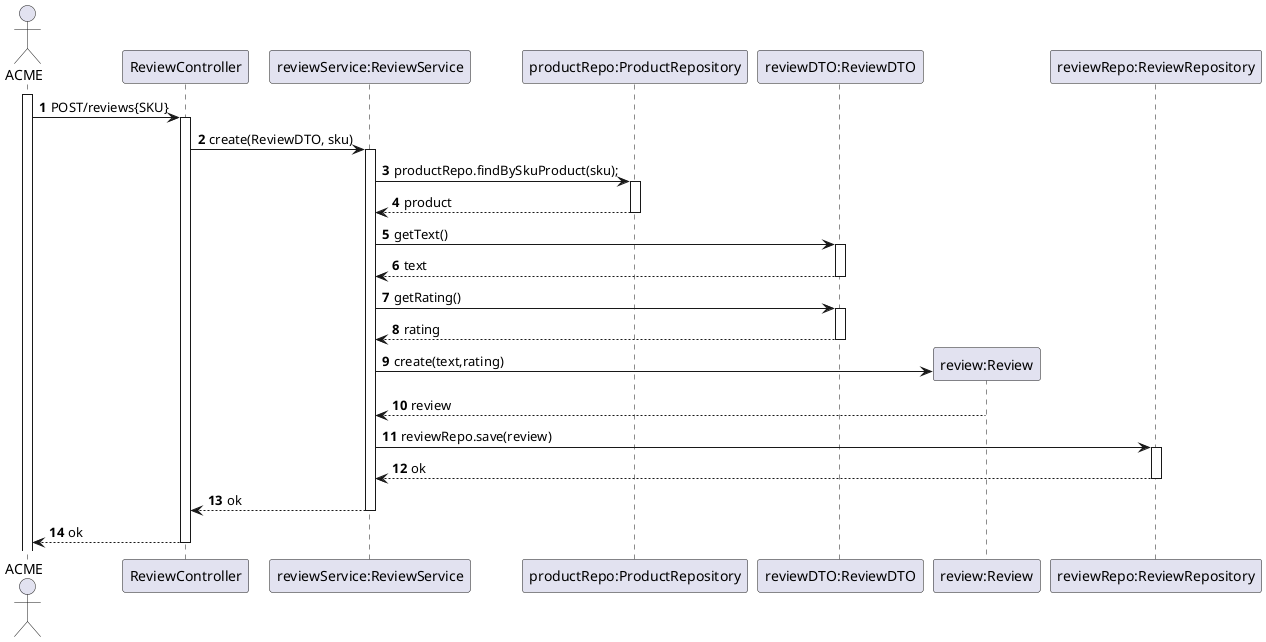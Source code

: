 @startuml
'https://plantuml.com/sequence-diagram

autoactivate on
autonumber

actor "ACME" as User
participant "ReviewController" as Ctrl
participant "reviewService:ReviewService" as Svc
participant "productRepo:ProductRepository" as repository
participant "reviewDTO:ReviewDTO" as reviewDTO
participant "review:Review" as review
participant "reviewRepo:ReviewRepository" as Repo

activate User

User -> Ctrl : POST/reviews{SKU}

Ctrl -> Svc : create(ReviewDTO, sku)
Svc -> repository : productRepo.findBySkuProduct(sku);
repository --> Svc : product
Svc -> reviewDTO : getText()
reviewDTO --> Svc : text
Svc -> reviewDTO : getRating()
reviewDTO --> Svc : rating
Svc -> review** : create(text,rating)
review --> Svc :  review
Svc -> Repo : reviewRepo.save(review)
Repo --> Svc : ok
Svc --> Ctrl : ok
Ctrl --> User : ok

@enduml